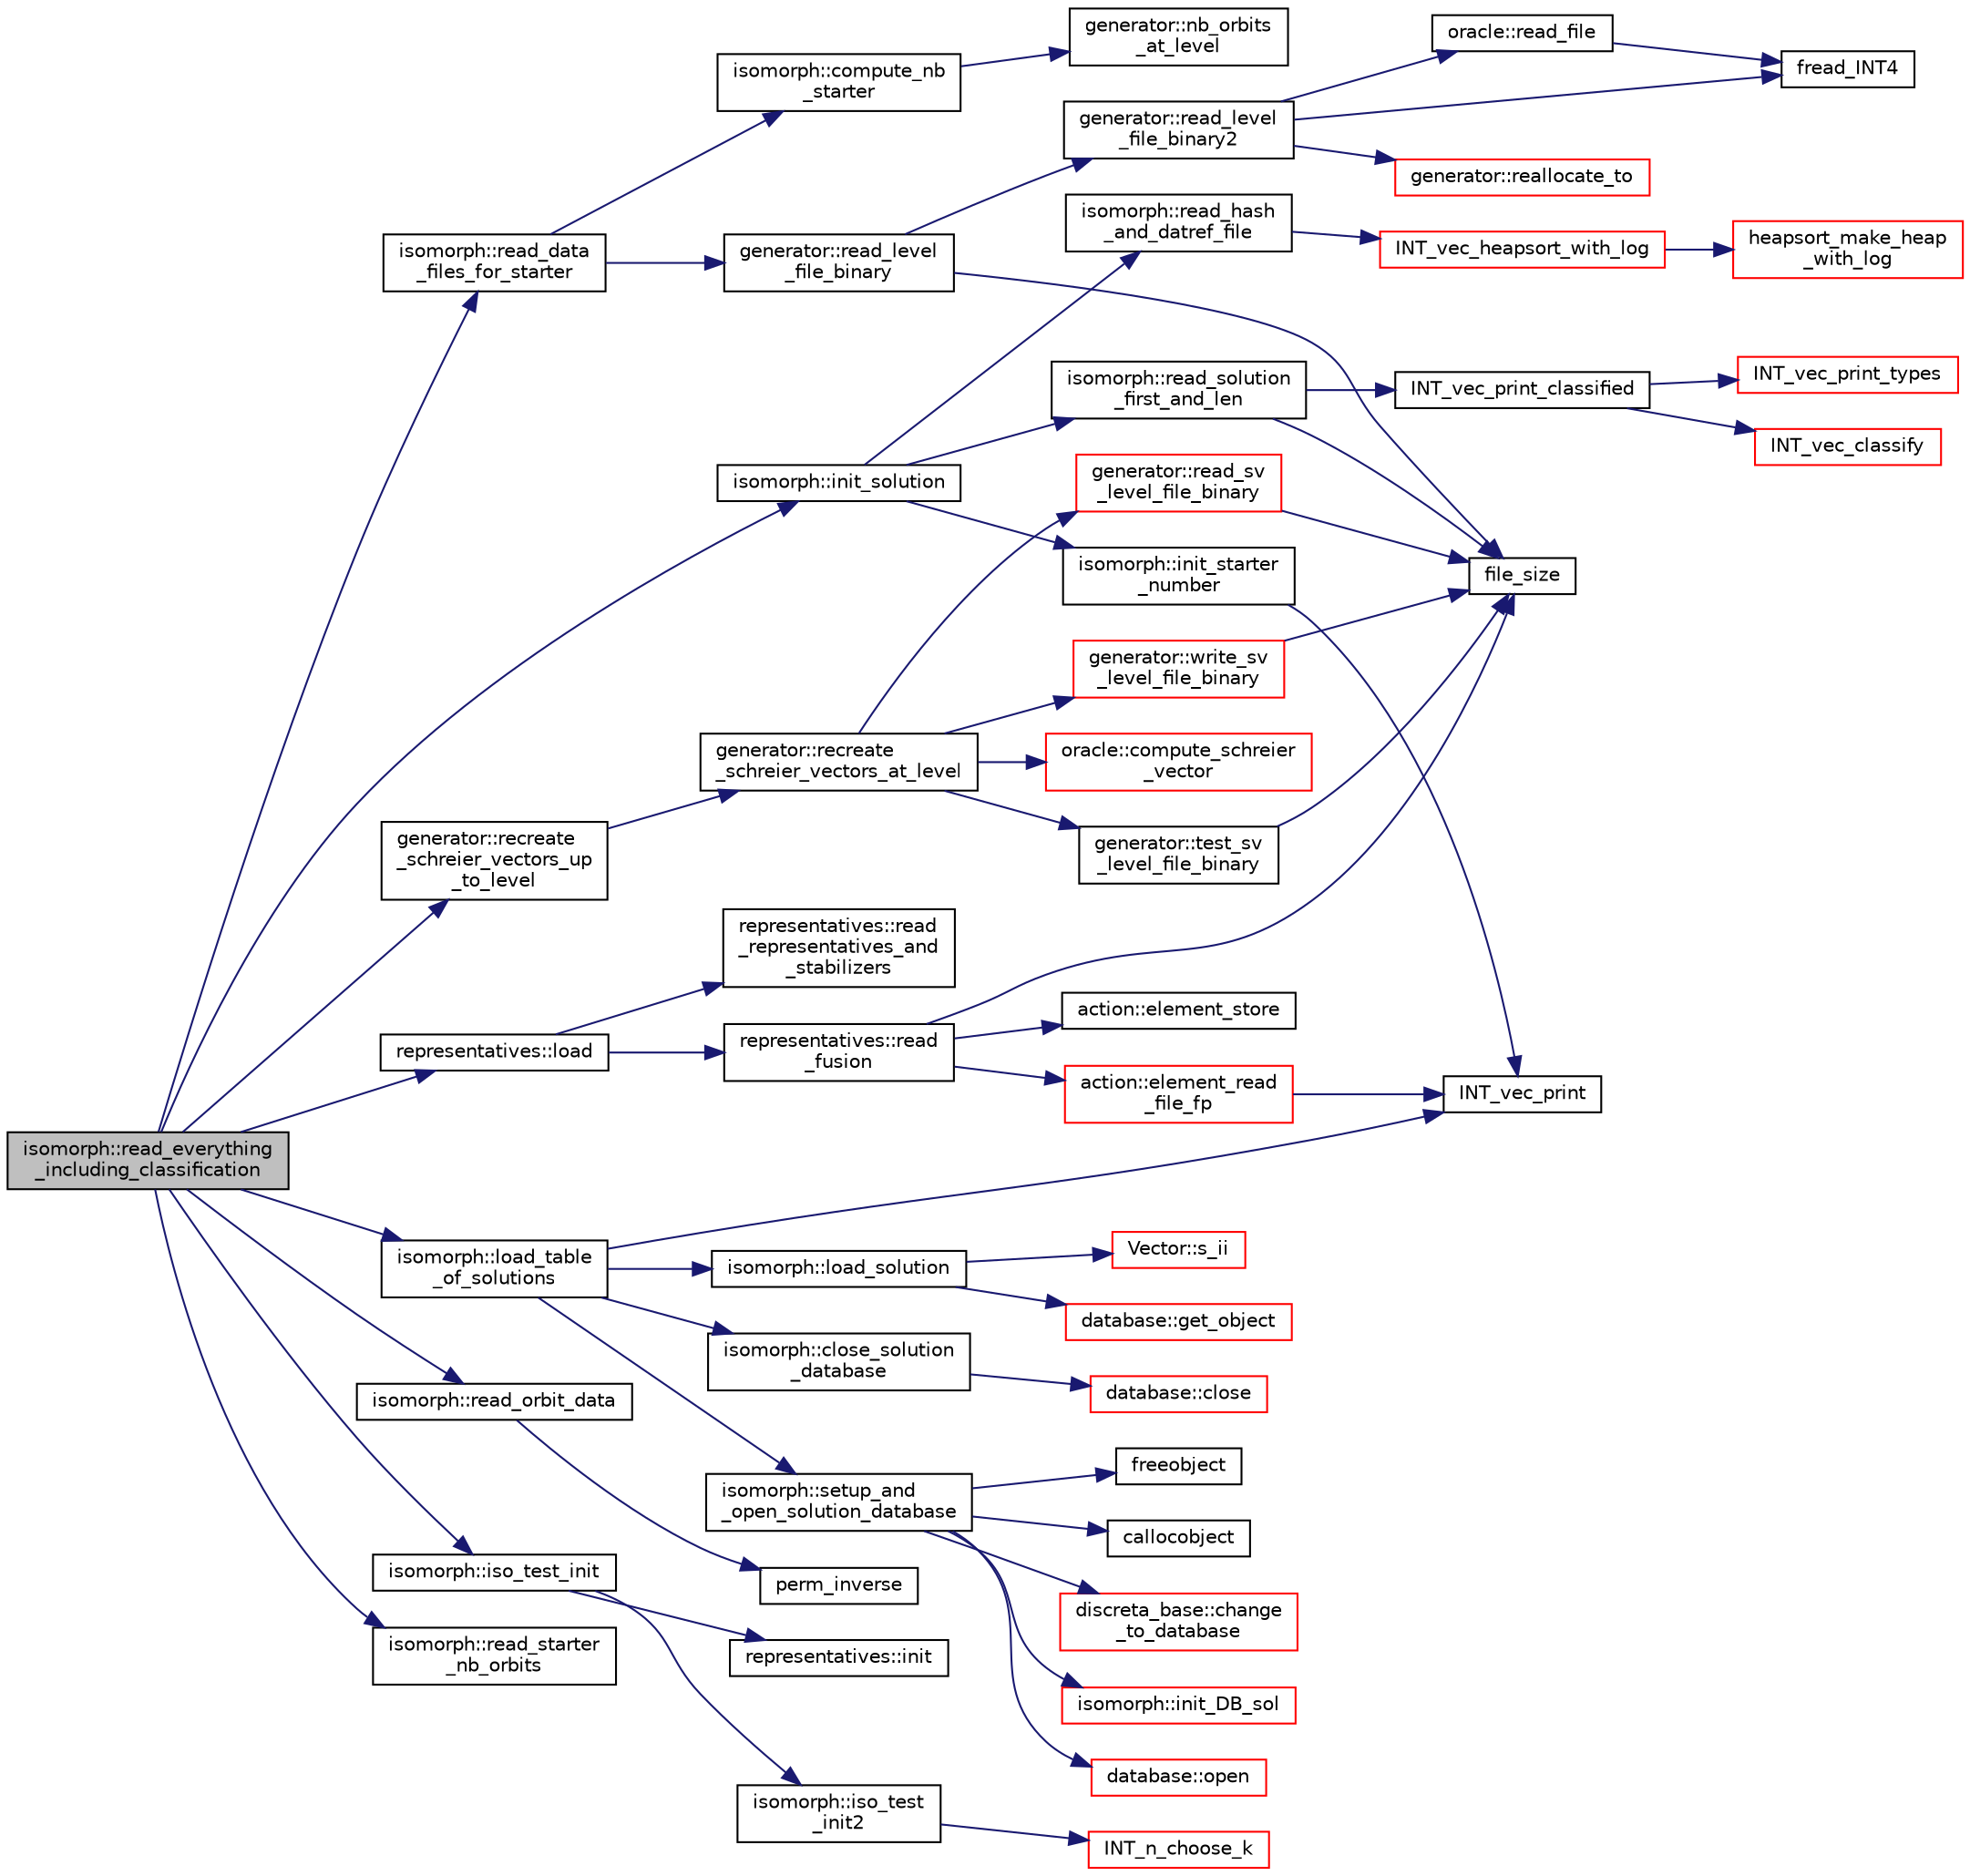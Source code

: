 digraph "isomorph::read_everything_including_classification"
{
  edge [fontname="Helvetica",fontsize="10",labelfontname="Helvetica",labelfontsize="10"];
  node [fontname="Helvetica",fontsize="10",shape=record];
  rankdir="LR";
  Node11364 [label="isomorph::read_everything\l_including_classification",height=0.2,width=0.4,color="black", fillcolor="grey75", style="filled", fontcolor="black"];
  Node11364 -> Node11365 [color="midnightblue",fontsize="10",style="solid",fontname="Helvetica"];
  Node11365 [label="isomorph::read_data\l_files_for_starter",height=0.2,width=0.4,color="black", fillcolor="white", style="filled",URL="$d3/d5f/classisomorph.html#a388ff858a7a437e12b5a96121294f48f"];
  Node11365 -> Node11366 [color="midnightblue",fontsize="10",style="solid",fontname="Helvetica"];
  Node11366 [label="generator::read_level\l_file_binary",height=0.2,width=0.4,color="black", fillcolor="white", style="filled",URL="$d7/d73/classgenerator.html#a03b82a8bd61e9d6af1a8c114274b2be2"];
  Node11366 -> Node11367 [color="midnightblue",fontsize="10",style="solid",fontname="Helvetica"];
  Node11367 [label="file_size",height=0.2,width=0.4,color="black", fillcolor="white", style="filled",URL="$df/dbf/sajeeb_8_c.html#a5c37cf5785204b6e9adf647dc14d0e50"];
  Node11366 -> Node11368 [color="midnightblue",fontsize="10",style="solid",fontname="Helvetica"];
  Node11368 [label="generator::read_level\l_file_binary2",height=0.2,width=0.4,color="black", fillcolor="white", style="filled",URL="$d7/d73/classgenerator.html#a1122a5fc388f2ca946f920ed965eb8b7"];
  Node11368 -> Node11369 [color="midnightblue",fontsize="10",style="solid",fontname="Helvetica"];
  Node11369 [label="fread_INT4",height=0.2,width=0.4,color="black", fillcolor="white", style="filled",URL="$df/dbf/sajeeb_8_c.html#a885df02c08251c103e985ef1d7159014"];
  Node11368 -> Node11370 [color="midnightblue",fontsize="10",style="solid",fontname="Helvetica"];
  Node11370 [label="generator::reallocate_to",height=0.2,width=0.4,color="red", fillcolor="white", style="filled",URL="$d7/d73/classgenerator.html#aaabd1655d088257996d3faf26dfd552c"];
  Node11368 -> Node11372 [color="midnightblue",fontsize="10",style="solid",fontname="Helvetica"];
  Node11372 [label="oracle::read_file",height=0.2,width=0.4,color="black", fillcolor="white", style="filled",URL="$d7/da7/classoracle.html#a6ef0491640af9cf3c35de29cfcfb23ec"];
  Node11372 -> Node11369 [color="midnightblue",fontsize="10",style="solid",fontname="Helvetica"];
  Node11365 -> Node11373 [color="midnightblue",fontsize="10",style="solid",fontname="Helvetica"];
  Node11373 [label="isomorph::compute_nb\l_starter",height=0.2,width=0.4,color="black", fillcolor="white", style="filled",URL="$d3/d5f/classisomorph.html#ac899e1617283a043eab938ee0f84ea51"];
  Node11373 -> Node11374 [color="midnightblue",fontsize="10",style="solid",fontname="Helvetica"];
  Node11374 [label="generator::nb_orbits\l_at_level",height=0.2,width=0.4,color="black", fillcolor="white", style="filled",URL="$d7/d73/classgenerator.html#a020f3d8378448310d044a4a24fadf301"];
  Node11364 -> Node11375 [color="midnightblue",fontsize="10",style="solid",fontname="Helvetica"];
  Node11375 [label="isomorph::init_solution",height=0.2,width=0.4,color="black", fillcolor="white", style="filled",URL="$d3/d5f/classisomorph.html#ac3c171a595b93a33ac8a9e5d2d7b6eab"];
  Node11375 -> Node11376 [color="midnightblue",fontsize="10",style="solid",fontname="Helvetica"];
  Node11376 [label="isomorph::read_solution\l_first_and_len",height=0.2,width=0.4,color="black", fillcolor="white", style="filled",URL="$d3/d5f/classisomorph.html#affd1e7546f0caf49aac43df1cff96485"];
  Node11376 -> Node11367 [color="midnightblue",fontsize="10",style="solid",fontname="Helvetica"];
  Node11376 -> Node11377 [color="midnightblue",fontsize="10",style="solid",fontname="Helvetica"];
  Node11377 [label="INT_vec_print_classified",height=0.2,width=0.4,color="black", fillcolor="white", style="filled",URL="$d5/de2/foundations_2data__structures_2data__structures_8h.html#a611d0260b154d48ecbc38ed869925ba8"];
  Node11377 -> Node11378 [color="midnightblue",fontsize="10",style="solid",fontname="Helvetica"];
  Node11378 [label="INT_vec_classify",height=0.2,width=0.4,color="red", fillcolor="white", style="filled",URL="$d4/dd7/sorting_8_c.html#ad4176bee048e4f036f8b9d6dd986e0f9"];
  Node11377 -> Node11390 [color="midnightblue",fontsize="10",style="solid",fontname="Helvetica"];
  Node11390 [label="INT_vec_print_types",height=0.2,width=0.4,color="red", fillcolor="white", style="filled",URL="$d4/dd7/sorting_8_c.html#a6221e1e733ab938c9bd30f5f829efa6b"];
  Node11375 -> Node11392 [color="midnightblue",fontsize="10",style="solid",fontname="Helvetica"];
  Node11392 [label="isomorph::init_starter\l_number",height=0.2,width=0.4,color="black", fillcolor="white", style="filled",URL="$d3/d5f/classisomorph.html#a93b1d8fa988ca12f5f231fc4420873b2"];
  Node11392 -> Node11393 [color="midnightblue",fontsize="10",style="solid",fontname="Helvetica"];
  Node11393 [label="INT_vec_print",height=0.2,width=0.4,color="black", fillcolor="white", style="filled",URL="$df/dbf/sajeeb_8_c.html#a79a5901af0b47dd0d694109543c027fe"];
  Node11375 -> Node11394 [color="midnightblue",fontsize="10",style="solid",fontname="Helvetica"];
  Node11394 [label="isomorph::read_hash\l_and_datref_file",height=0.2,width=0.4,color="black", fillcolor="white", style="filled",URL="$d3/d5f/classisomorph.html#a9e56d23f3f1d73c76945df4157100d1a"];
  Node11394 -> Node11395 [color="midnightblue",fontsize="10",style="solid",fontname="Helvetica"];
  Node11395 [label="INT_vec_heapsort_with_log",height=0.2,width=0.4,color="red", fillcolor="white", style="filled",URL="$d5/de2/foundations_2data__structures_2data__structures_8h.html#a9d838c341cd204ed79499960a8ed393d"];
  Node11395 -> Node11386 [color="midnightblue",fontsize="10",style="solid",fontname="Helvetica"];
  Node11386 [label="heapsort_make_heap\l_with_log",height=0.2,width=0.4,color="red", fillcolor="white", style="filled",URL="$d4/dd7/sorting_8_c.html#a100d0747647500480fe5dc76ff98cee5"];
  Node11364 -> Node11396 [color="midnightblue",fontsize="10",style="solid",fontname="Helvetica"];
  Node11396 [label="isomorph::load_table\l_of_solutions",height=0.2,width=0.4,color="black", fillcolor="white", style="filled",URL="$d3/d5f/classisomorph.html#a21ab5aba74a200b9abf041dc5206821a"];
  Node11396 -> Node11397 [color="midnightblue",fontsize="10",style="solid",fontname="Helvetica"];
  Node11397 [label="isomorph::setup_and\l_open_solution_database",height=0.2,width=0.4,color="black", fillcolor="white", style="filled",URL="$d3/d5f/classisomorph.html#a31846d3ae261a9c2dc089fb87710ce5c"];
  Node11397 -> Node11398 [color="midnightblue",fontsize="10",style="solid",fontname="Helvetica"];
  Node11398 [label="freeobject",height=0.2,width=0.4,color="black", fillcolor="white", style="filled",URL="$d9/d60/discreta_8h.html#a3bd8a0c7f8d0451709f6e310536ff2ae"];
  Node11397 -> Node11399 [color="midnightblue",fontsize="10",style="solid",fontname="Helvetica"];
  Node11399 [label="callocobject",height=0.2,width=0.4,color="black", fillcolor="white", style="filled",URL="$d9/d60/discreta_8h.html#a8bbcb8338d159223714097d10e94364d"];
  Node11397 -> Node11400 [color="midnightblue",fontsize="10",style="solid",fontname="Helvetica"];
  Node11400 [label="discreta_base::change\l_to_database",height=0.2,width=0.4,color="red", fillcolor="white", style="filled",URL="$d7/d71/classdiscreta__base.html#a9187fb1e0526e3d327b78bb19475ae40"];
  Node11397 -> Node11472 [color="midnightblue",fontsize="10",style="solid",fontname="Helvetica"];
  Node11472 [label="isomorph::init_DB_sol",height=0.2,width=0.4,color="red", fillcolor="white", style="filled",URL="$d3/d5f/classisomorph.html#afd8d8a546fa9a7bc6f211b216e291039"];
  Node11397 -> Node11510 [color="midnightblue",fontsize="10",style="solid",fontname="Helvetica"];
  Node11510 [label="database::open",height=0.2,width=0.4,color="red", fillcolor="white", style="filled",URL="$db/d72/classdatabase.html#a65e8eccf98ecab4d55fb25bacaae6a19"];
  Node11396 -> Node11531 [color="midnightblue",fontsize="10",style="solid",fontname="Helvetica"];
  Node11531 [label="isomorph::load_solution",height=0.2,width=0.4,color="black", fillcolor="white", style="filled",URL="$d3/d5f/classisomorph.html#a18df8e5d8ba2c2fe7c6d59a2d42768a5"];
  Node11531 -> Node11532 [color="midnightblue",fontsize="10",style="solid",fontname="Helvetica"];
  Node11532 [label="database::get_object",height=0.2,width=0.4,color="red", fillcolor="white", style="filled",URL="$db/d72/classdatabase.html#a2f58ec1301addabc2fb6544038e108c6"];
  Node11531 -> Node11536 [color="midnightblue",fontsize="10",style="solid",fontname="Helvetica"];
  Node11536 [label="Vector::s_ii",height=0.2,width=0.4,color="red", fillcolor="white", style="filled",URL="$d5/db2/class_vector.html#a75d4942cc7b9794717b4846c10520db8"];
  Node11396 -> Node11393 [color="midnightblue",fontsize="10",style="solid",fontname="Helvetica"];
  Node11396 -> Node11538 [color="midnightblue",fontsize="10",style="solid",fontname="Helvetica"];
  Node11538 [label="isomorph::close_solution\l_database",height=0.2,width=0.4,color="black", fillcolor="white", style="filled",URL="$d3/d5f/classisomorph.html#a4219716e51f60288361e06dd0e91810b"];
  Node11538 -> Node11539 [color="midnightblue",fontsize="10",style="solid",fontname="Helvetica"];
  Node11539 [label="database::close",height=0.2,width=0.4,color="red", fillcolor="white", style="filled",URL="$db/d72/classdatabase.html#acdc74d15f711cab1c165989723d45caf"];
  Node11364 -> Node11550 [color="midnightblue",fontsize="10",style="solid",fontname="Helvetica"];
  Node11550 [label="isomorph::read_orbit_data",height=0.2,width=0.4,color="black", fillcolor="white", style="filled",URL="$d3/d5f/classisomorph.html#a3f895bdfd6614c79db98560b091d61eb"];
  Node11550 -> Node11384 [color="midnightblue",fontsize="10",style="solid",fontname="Helvetica"];
  Node11384 [label="perm_inverse",height=0.2,width=0.4,color="black", fillcolor="white", style="filled",URL="$d2/d7c/combinatorics_8_c.html#ab7f02d1e2e257e1118eae354ab16d447"];
  Node11364 -> Node11551 [color="midnightblue",fontsize="10",style="solid",fontname="Helvetica"];
  Node11551 [label="generator::recreate\l_schreier_vectors_up\l_to_level",height=0.2,width=0.4,color="black", fillcolor="white", style="filled",URL="$d7/d73/classgenerator.html#a2ca7599e91bb012d41153aec95f081f7"];
  Node11551 -> Node11552 [color="midnightblue",fontsize="10",style="solid",fontname="Helvetica"];
  Node11552 [label="generator::recreate\l_schreier_vectors_at_level",height=0.2,width=0.4,color="black", fillcolor="white", style="filled",URL="$d7/d73/classgenerator.html#a7d190e196e7c9721c4135f40f01d922f"];
  Node11552 -> Node11553 [color="midnightblue",fontsize="10",style="solid",fontname="Helvetica"];
  Node11553 [label="generator::test_sv\l_level_file_binary",height=0.2,width=0.4,color="black", fillcolor="white", style="filled",URL="$d7/d73/classgenerator.html#a626488ba73670d1e4f163618f340a94f"];
  Node11553 -> Node11367 [color="midnightblue",fontsize="10",style="solid",fontname="Helvetica"];
  Node11552 -> Node11554 [color="midnightblue",fontsize="10",style="solid",fontname="Helvetica"];
  Node11554 [label="generator::read_sv\l_level_file_binary",height=0.2,width=0.4,color="red", fillcolor="white", style="filled",URL="$d7/d73/classgenerator.html#a8c1bb7a84af4d06942b7f94409d15f06"];
  Node11554 -> Node11367 [color="midnightblue",fontsize="10",style="solid",fontname="Helvetica"];
  Node11552 -> Node11561 [color="midnightblue",fontsize="10",style="solid",fontname="Helvetica"];
  Node11561 [label="oracle::compute_schreier\l_vector",height=0.2,width=0.4,color="red", fillcolor="white", style="filled",URL="$d7/da7/classoracle.html#a1ba7d398b51ed70f89b5ea54adb7b089"];
  Node11552 -> Node12084 [color="midnightblue",fontsize="10",style="solid",fontname="Helvetica"];
  Node12084 [label="generator::write_sv\l_level_file_binary",height=0.2,width=0.4,color="red", fillcolor="white", style="filled",URL="$d7/d73/classgenerator.html#ae182254fd2172f14e69dabfd3c63ccdf"];
  Node12084 -> Node11367 [color="midnightblue",fontsize="10",style="solid",fontname="Helvetica"];
  Node11364 -> Node12088 [color="midnightblue",fontsize="10",style="solid",fontname="Helvetica"];
  Node12088 [label="isomorph::iso_test_init",height=0.2,width=0.4,color="black", fillcolor="white", style="filled",URL="$d3/d5f/classisomorph.html#a71d125f4cc34ac9a2160e565021802f8"];
  Node12088 -> Node12089 [color="midnightblue",fontsize="10",style="solid",fontname="Helvetica"];
  Node12089 [label="isomorph::iso_test\l_init2",height=0.2,width=0.4,color="black", fillcolor="white", style="filled",URL="$d3/d5f/classisomorph.html#a5aa54ad741dc6c43e688f6c66dae798d"];
  Node12089 -> Node12090 [color="midnightblue",fontsize="10",style="solid",fontname="Helvetica"];
  Node12090 [label="INT_n_choose_k",height=0.2,width=0.4,color="red", fillcolor="white", style="filled",URL="$d2/d7c/combinatorics_8_c.html#aa74adc702e59feadb839f44c0aaec8f6"];
  Node12088 -> Node12091 [color="midnightblue",fontsize="10",style="solid",fontname="Helvetica"];
  Node12091 [label="representatives::init",height=0.2,width=0.4,color="black", fillcolor="white", style="filled",URL="$da/dc1/classrepresentatives.html#ae3d1d5911e48bb0086264840f942370e"];
  Node11364 -> Node12092 [color="midnightblue",fontsize="10",style="solid",fontname="Helvetica"];
  Node12092 [label="isomorph::read_starter\l_nb_orbits",height=0.2,width=0.4,color="black", fillcolor="white", style="filled",URL="$d3/d5f/classisomorph.html#a1102e2f058d18399ce5155ae33b2f00a"];
  Node11364 -> Node12093 [color="midnightblue",fontsize="10",style="solid",fontname="Helvetica"];
  Node12093 [label="representatives::load",height=0.2,width=0.4,color="black", fillcolor="white", style="filled",URL="$da/dc1/classrepresentatives.html#af9a82206de511896846f35ea46d29515"];
  Node12093 -> Node12094 [color="midnightblue",fontsize="10",style="solid",fontname="Helvetica"];
  Node12094 [label="representatives::read\l_fusion",height=0.2,width=0.4,color="black", fillcolor="white", style="filled",URL="$da/dc1/classrepresentatives.html#a5ced64d9af0c5e0ad46b9ba6244ac332"];
  Node12094 -> Node11367 [color="midnightblue",fontsize="10",style="solid",fontname="Helvetica"];
  Node12094 -> Node12095 [color="midnightblue",fontsize="10",style="solid",fontname="Helvetica"];
  Node12095 [label="action::element_read\l_file_fp",height=0.2,width=0.4,color="red", fillcolor="white", style="filled",URL="$d2/d86/classaction.html#a5cff4d93d067b68e4ecf2d8502d697bb"];
  Node12095 -> Node11393 [color="midnightblue",fontsize="10",style="solid",fontname="Helvetica"];
  Node12094 -> Node12008 [color="midnightblue",fontsize="10",style="solid",fontname="Helvetica"];
  Node12008 [label="action::element_store",height=0.2,width=0.4,color="black", fillcolor="white", style="filled",URL="$d2/d86/classaction.html#ab969a7009cc85c12f988a18a06b5db64"];
  Node12093 -> Node12096 [color="midnightblue",fontsize="10",style="solid",fontname="Helvetica"];
  Node12096 [label="representatives::read\l_representatives_and\l_stabilizers",height=0.2,width=0.4,color="black", fillcolor="white", style="filled",URL="$da/dc1/classrepresentatives.html#a265f9011bf89e9be28e9627ad127f0f4"];
}

